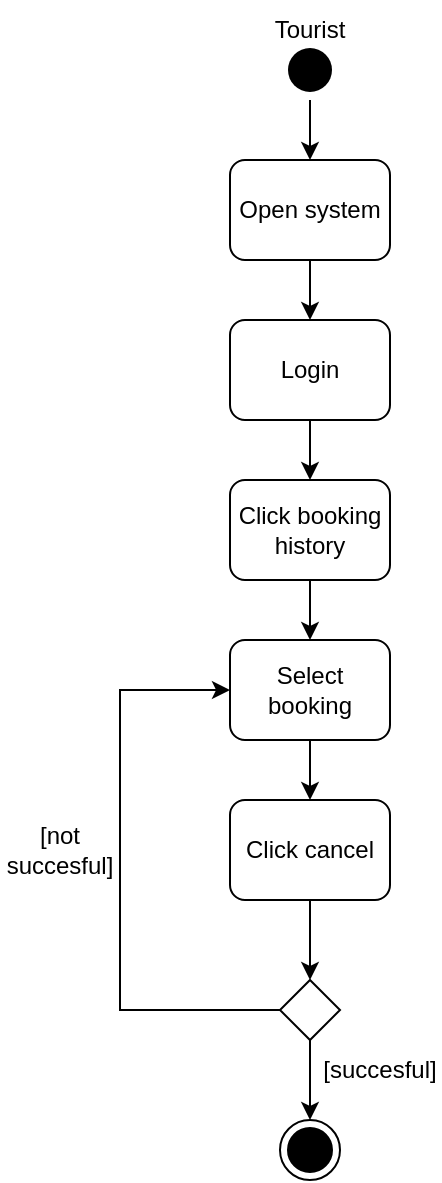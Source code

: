 <mxfile version="26.2.14">
  <diagram name="Page-1" id="JqmKRJTNt4MnseKwuIYj">
    <mxGraphModel dx="872" dy="439" grid="1" gridSize="10" guides="1" tooltips="1" connect="1" arrows="1" fold="1" page="1" pageScale="1" pageWidth="850" pageHeight="1100" math="0" shadow="0">
      <root>
        <mxCell id="0" />
        <mxCell id="1" parent="0" />
        <mxCell id="RaC0XRMJmItgWPZH-mBA-1" style="edgeStyle=orthogonalEdgeStyle;rounded=0;orthogonalLoop=1;jettySize=auto;html=1;entryX=0.5;entryY=0;entryDx=0;entryDy=0;" edge="1" parent="1" source="RaC0XRMJmItgWPZH-mBA-2" target="RaC0XRMJmItgWPZH-mBA-6">
          <mxGeometry relative="1" as="geometry" />
        </mxCell>
        <mxCell id="RaC0XRMJmItgWPZH-mBA-2" value="" style="ellipse;html=1;shape=startState;fillColor=#000000;strokeColor=none;" vertex="1" parent="1">
          <mxGeometry x="560" y="290" width="30" height="30" as="geometry" />
        </mxCell>
        <mxCell id="RaC0XRMJmItgWPZH-mBA-3" value="" style="edgeStyle=orthogonalEdgeStyle;html=1;verticalAlign=bottom;endArrow=open;endSize=8;strokeColor=none;rounded=0;" edge="1" parent="1" source="RaC0XRMJmItgWPZH-mBA-2">
          <mxGeometry relative="1" as="geometry">
            <mxPoint x="605" y="380" as="targetPoint" />
          </mxGeometry>
        </mxCell>
        <mxCell id="RaC0XRMJmItgWPZH-mBA-4" value="Tourist" style="text;html=1;align=center;verticalAlign=middle;whiteSpace=wrap;rounded=0;" vertex="1" parent="1">
          <mxGeometry x="545" y="270" width="60" height="30" as="geometry" />
        </mxCell>
        <mxCell id="RaC0XRMJmItgWPZH-mBA-5" style="edgeStyle=orthogonalEdgeStyle;rounded=0;orthogonalLoop=1;jettySize=auto;html=1;entryX=0.5;entryY=0;entryDx=0;entryDy=0;" edge="1" parent="1" source="RaC0XRMJmItgWPZH-mBA-6" target="RaC0XRMJmItgWPZH-mBA-8">
          <mxGeometry relative="1" as="geometry" />
        </mxCell>
        <mxCell id="RaC0XRMJmItgWPZH-mBA-6" value="Open system" style="rounded=1;whiteSpace=wrap;html=1;" vertex="1" parent="1">
          <mxGeometry x="535" y="350" width="80" height="50" as="geometry" />
        </mxCell>
        <mxCell id="RaC0XRMJmItgWPZH-mBA-7" style="edgeStyle=orthogonalEdgeStyle;rounded=0;orthogonalLoop=1;jettySize=auto;html=1;entryX=0.5;entryY=0;entryDx=0;entryDy=0;" edge="1" parent="1" source="RaC0XRMJmItgWPZH-mBA-8" target="RaC0XRMJmItgWPZH-mBA-10">
          <mxGeometry relative="1" as="geometry" />
        </mxCell>
        <mxCell id="RaC0XRMJmItgWPZH-mBA-8" value="Login" style="rounded=1;whiteSpace=wrap;html=1;" vertex="1" parent="1">
          <mxGeometry x="535" y="430" width="80" height="50" as="geometry" />
        </mxCell>
        <mxCell id="RaC0XRMJmItgWPZH-mBA-9" style="edgeStyle=orthogonalEdgeStyle;rounded=0;orthogonalLoop=1;jettySize=auto;html=1;entryX=0.5;entryY=0;entryDx=0;entryDy=0;" edge="1" parent="1" source="RaC0XRMJmItgWPZH-mBA-10">
          <mxGeometry relative="1" as="geometry">
            <mxPoint x="575" y="590" as="targetPoint" />
          </mxGeometry>
        </mxCell>
        <mxCell id="RaC0XRMJmItgWPZH-mBA-10" value="Click booking history" style="rounded=1;whiteSpace=wrap;html=1;" vertex="1" parent="1">
          <mxGeometry x="535" y="510" width="80" height="50" as="geometry" />
        </mxCell>
        <mxCell id="RaC0XRMJmItgWPZH-mBA-24" style="edgeStyle=orthogonalEdgeStyle;rounded=0;orthogonalLoop=1;jettySize=auto;html=1;entryX=0.5;entryY=0;entryDx=0;entryDy=0;" edge="1" parent="1" source="RaC0XRMJmItgWPZH-mBA-15" target="RaC0XRMJmItgWPZH-mBA-23">
          <mxGeometry relative="1" as="geometry" />
        </mxCell>
        <mxCell id="RaC0XRMJmItgWPZH-mBA-15" value="Click cancel" style="rounded=1;whiteSpace=wrap;html=1;" vertex="1" parent="1">
          <mxGeometry x="535" y="670" width="80" height="50" as="geometry" />
        </mxCell>
        <mxCell id="RaC0XRMJmItgWPZH-mBA-18" value="" style="ellipse;html=1;shape=endState;fillColor=#000000;strokeColor=light-dark(#000000, #ff9090);" vertex="1" parent="1">
          <mxGeometry x="560" y="830" width="30" height="30" as="geometry" />
        </mxCell>
        <mxCell id="RaC0XRMJmItgWPZH-mBA-21" style="edgeStyle=orthogonalEdgeStyle;rounded=0;orthogonalLoop=1;jettySize=auto;html=1;entryX=0.5;entryY=0;entryDx=0;entryDy=0;" edge="1" parent="1" source="RaC0XRMJmItgWPZH-mBA-19" target="RaC0XRMJmItgWPZH-mBA-15">
          <mxGeometry relative="1" as="geometry" />
        </mxCell>
        <mxCell id="RaC0XRMJmItgWPZH-mBA-19" value="Select booking" style="rounded=1;whiteSpace=wrap;html=1;" vertex="1" parent="1">
          <mxGeometry x="535" y="590" width="80" height="50" as="geometry" />
        </mxCell>
        <mxCell id="RaC0XRMJmItgWPZH-mBA-27" style="edgeStyle=orthogonalEdgeStyle;rounded=0;orthogonalLoop=1;jettySize=auto;html=1;entryX=0.5;entryY=0;entryDx=0;entryDy=0;" edge="1" parent="1" source="RaC0XRMJmItgWPZH-mBA-23" target="RaC0XRMJmItgWPZH-mBA-18">
          <mxGeometry relative="1" as="geometry" />
        </mxCell>
        <mxCell id="RaC0XRMJmItgWPZH-mBA-28" style="edgeStyle=orthogonalEdgeStyle;rounded=0;orthogonalLoop=1;jettySize=auto;html=1;entryX=0;entryY=0.5;entryDx=0;entryDy=0;" edge="1" parent="1" source="RaC0XRMJmItgWPZH-mBA-23" target="RaC0XRMJmItgWPZH-mBA-19">
          <mxGeometry relative="1" as="geometry">
            <Array as="points">
              <mxPoint x="480" y="775" />
              <mxPoint x="480" y="615" />
            </Array>
          </mxGeometry>
        </mxCell>
        <mxCell id="RaC0XRMJmItgWPZH-mBA-23" value="" style="rhombus;whiteSpace=wrap;html=1;" vertex="1" parent="1">
          <mxGeometry x="560" y="760" width="30" height="30" as="geometry" />
        </mxCell>
        <mxCell id="RaC0XRMJmItgWPZH-mBA-25" value="[succesful]" style="text;html=1;align=center;verticalAlign=middle;whiteSpace=wrap;rounded=0;" vertex="1" parent="1">
          <mxGeometry x="580" y="790" width="60" height="30" as="geometry" />
        </mxCell>
        <mxCell id="RaC0XRMJmItgWPZH-mBA-29" value="[not succesful]" style="text;html=1;align=center;verticalAlign=middle;whiteSpace=wrap;rounded=0;" vertex="1" parent="1">
          <mxGeometry x="420" y="680" width="60" height="30" as="geometry" />
        </mxCell>
      </root>
    </mxGraphModel>
  </diagram>
</mxfile>
